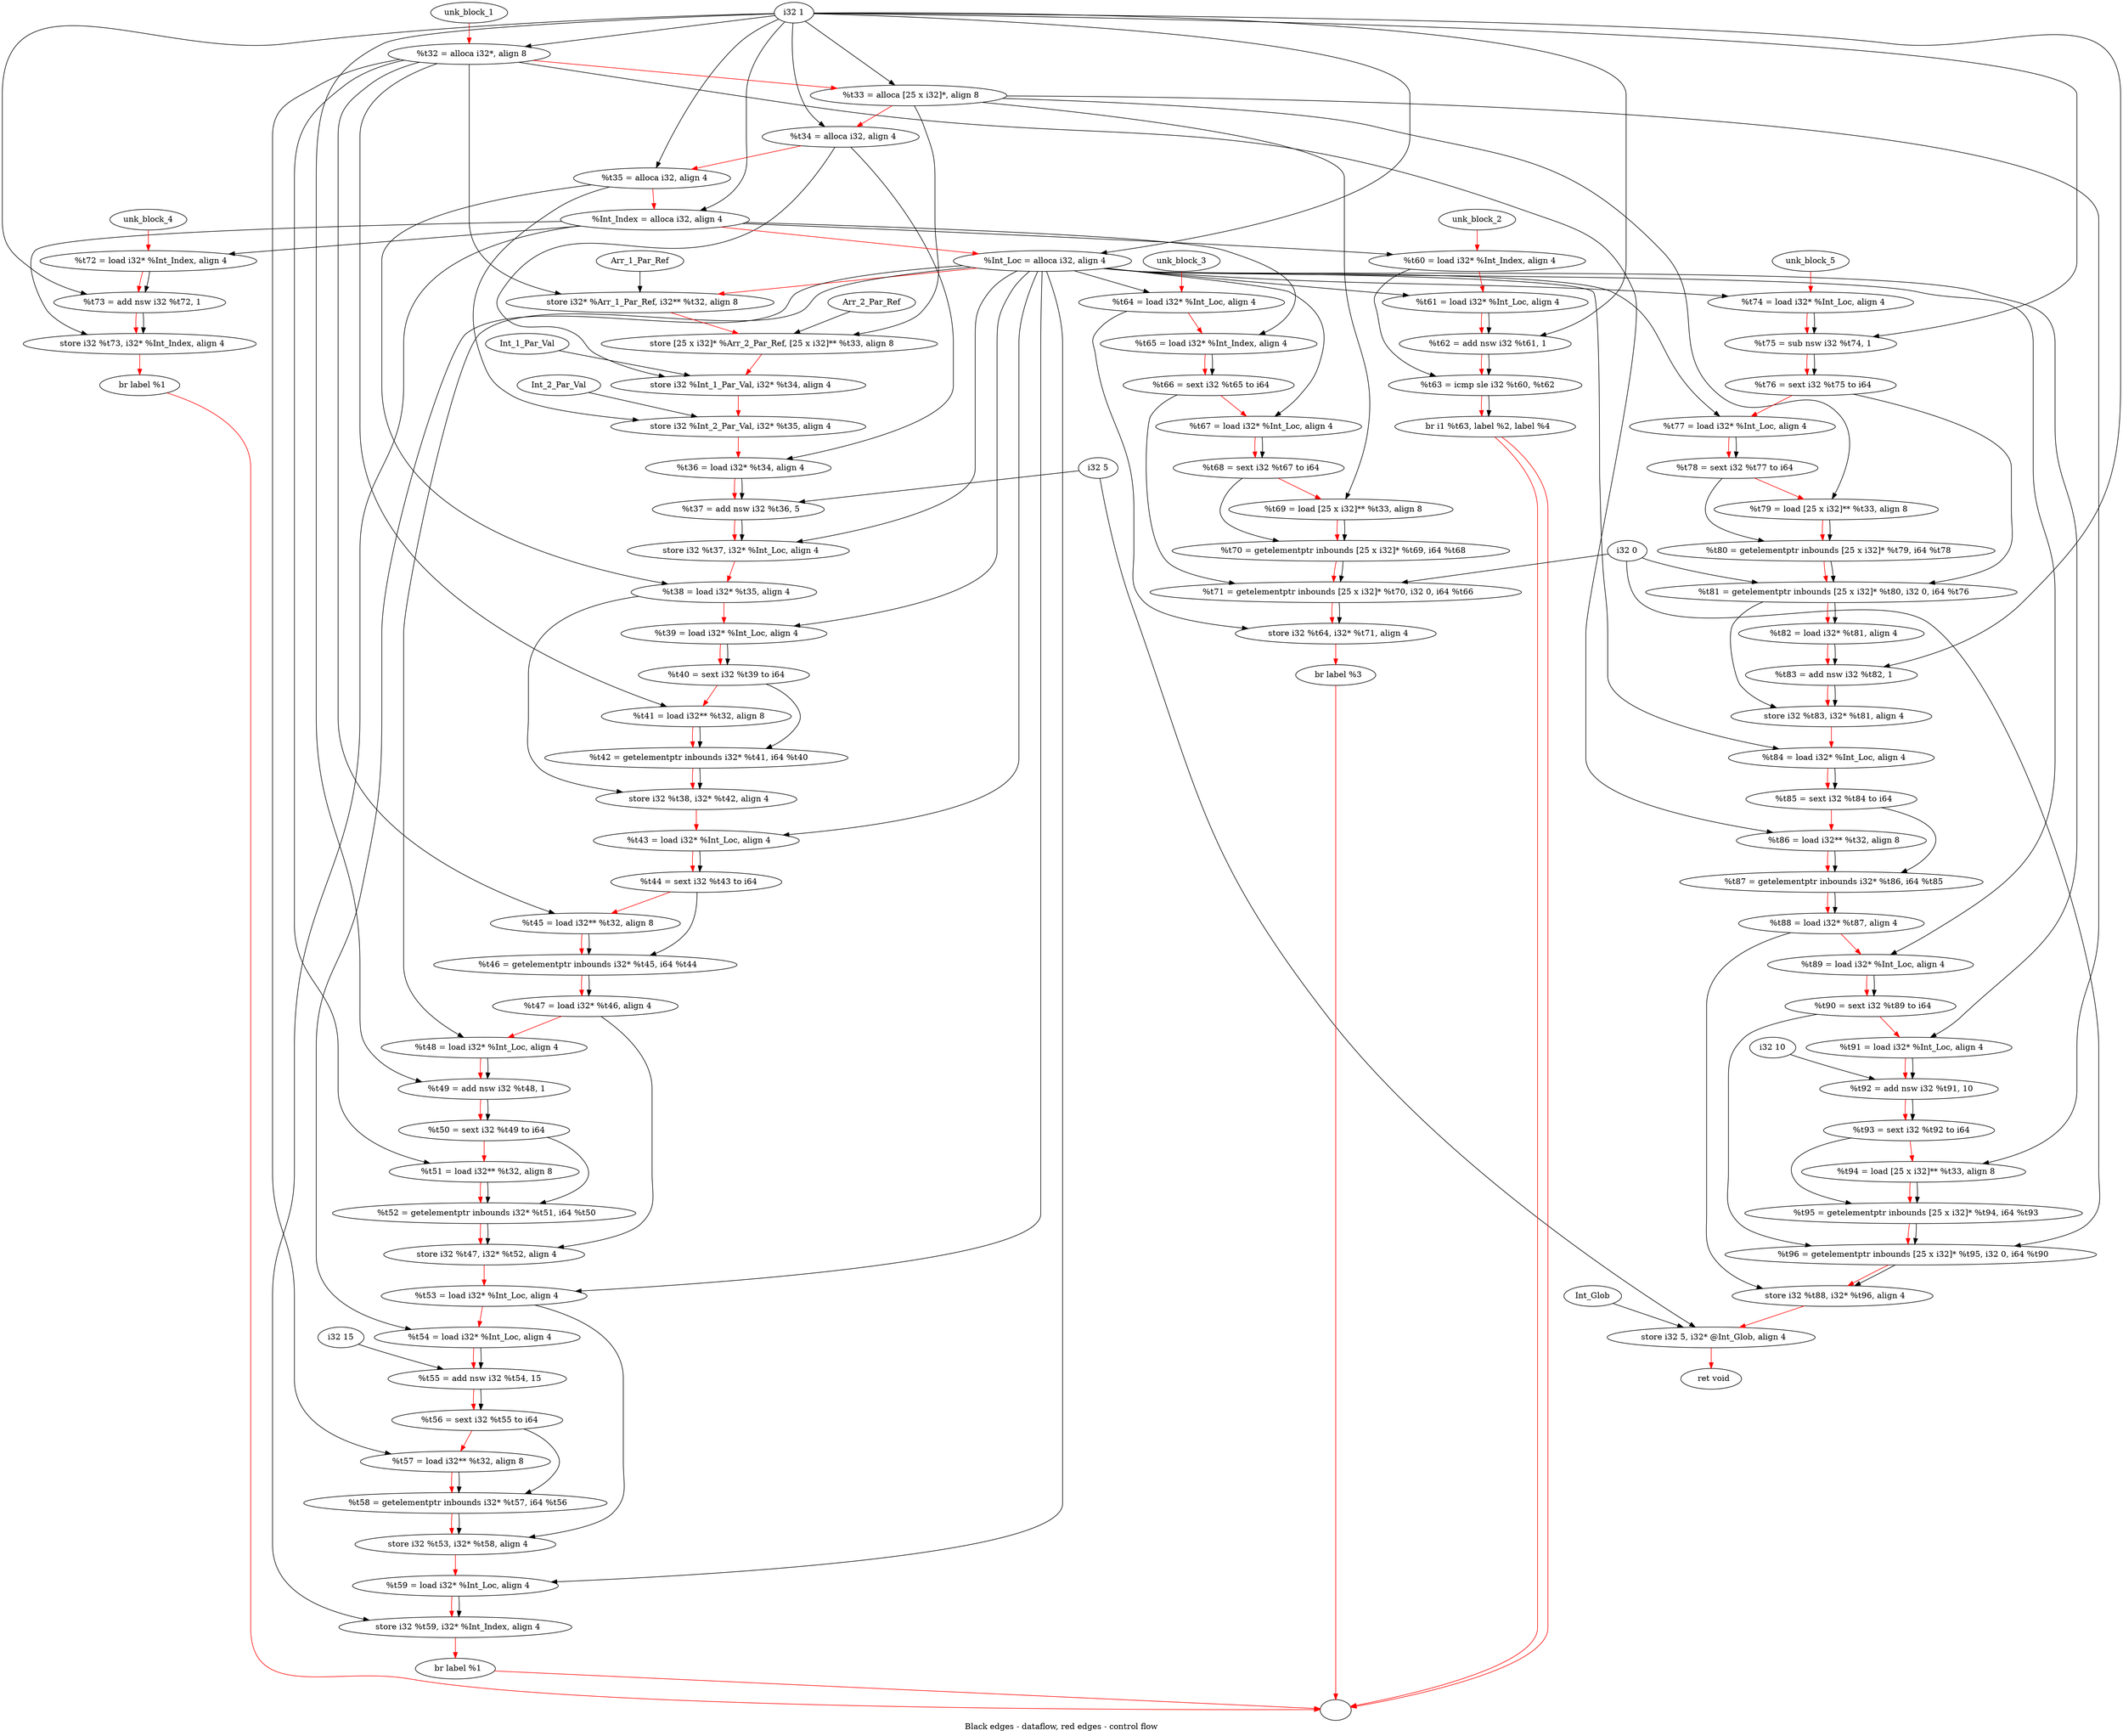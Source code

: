 digraph G {
compound=true
label="Black edges - dataflow, red edges - control flow"
"t32" [label="  %t32 = alloca i32*, align 8"]
"t33" [label="  %t33 = alloca [25 x i32]*, align 8"]
"t34" [label="  %t34 = alloca i32, align 4"]
"t35" [label="  %t35 = alloca i32, align 4"]
"Int_Index" [label="  %Int_Index = alloca i32, align 4"]
"Int_Loc" [label="  %Int_Loc = alloca i32, align 4"]
"_1" [label="  store i32* %Arr_1_Par_Ref, i32** %t32, align 8"]
"_2" [label="  store [25 x i32]* %Arr_2_Par_Ref, [25 x i32]** %t33, align 8"]
"_3" [label="  store i32 %Int_1_Par_Val, i32* %t34, align 4"]
"_4" [label="  store i32 %Int_2_Par_Val, i32* %t35, align 4"]
"t36" [label="  %t36 = load i32* %t34, align 4"]
"t37" [label="  %t37 = add nsw i32 %t36, 5"]
"_5" [label="  store i32 %t37, i32* %Int_Loc, align 4"]
"t38" [label="  %t38 = load i32* %t35, align 4"]
"t39" [label="  %t39 = load i32* %Int_Loc, align 4"]
"t40" [label="  %t40 = sext i32 %t39 to i64"]
"t41" [label="  %t41 = load i32** %t32, align 8"]
"t42" [label="  %t42 = getelementptr inbounds i32* %t41, i64 %t40"]
"_6" [label="  store i32 %t38, i32* %t42, align 4"]
"t43" [label="  %t43 = load i32* %Int_Loc, align 4"]
"t44" [label="  %t44 = sext i32 %t43 to i64"]
"t45" [label="  %t45 = load i32** %t32, align 8"]
"t46" [label="  %t46 = getelementptr inbounds i32* %t45, i64 %t44"]
"t47" [label="  %t47 = load i32* %t46, align 4"]
"t48" [label="  %t48 = load i32* %Int_Loc, align 4"]
"t49" [label="  %t49 = add nsw i32 %t48, 1"]
"t50" [label="  %t50 = sext i32 %t49 to i64"]
"t51" [label="  %t51 = load i32** %t32, align 8"]
"t52" [label="  %t52 = getelementptr inbounds i32* %t51, i64 %t50"]
"_7" [label="  store i32 %t47, i32* %t52, align 4"]
"t53" [label="  %t53 = load i32* %Int_Loc, align 4"]
"t54" [label="  %t54 = load i32* %Int_Loc, align 4"]
"t55" [label="  %t55 = add nsw i32 %t54, 15"]
"t56" [label="  %t56 = sext i32 %t55 to i64"]
"t57" [label="  %t57 = load i32** %t32, align 8"]
"t58" [label="  %t58 = getelementptr inbounds i32* %t57, i64 %t56"]
"_8" [label="  store i32 %t53, i32* %t58, align 4"]
"t59" [label="  %t59 = load i32* %Int_Loc, align 4"]
"_9" [label="  store i32 %t59, i32* %Int_Index, align 4"]
"_10" [label="  br label %1"]
"unk_block_1" -> "t32"[color=red]
"i32 1" -> "t32"
"t32" -> "t33"[color=red weight=2]
"i32 1" -> "t33"
"t33" -> "t34"[color=red weight=2]
"i32 1" -> "t34"
"t34" -> "t35"[color=red weight=2]
"i32 1" -> "t35"
"t35" -> "Int_Index"[color=red weight=2]
"i32 1" -> "Int_Index"
"Int_Index" -> "Int_Loc"[color=red weight=2]
"i32 1" -> "Int_Loc"
"Int_Loc" -> "_1"[color=red weight=2]
"Arr_1_Par_Ref" -> "_1"
"t32" -> "_1"
"_1" -> "_2"[color=red weight=2]
"Arr_2_Par_Ref" -> "_2"
"t33" -> "_2"
"_2" -> "_3"[color=red weight=2]
"Int_1_Par_Val" -> "_3"
"t34" -> "_3"
"_3" -> "_4"[color=red weight=2]
"Int_2_Par_Val" -> "_4"
"t35" -> "_4"
"_4" -> "t36"[color=red weight=2]
"t34" -> "t36"
"t36" -> "t37"[color=red weight=2]
"t36" -> "t37"
"i32 5" -> "t37"
"t37" -> "_5"[color=red weight=2]
"t37" -> "_5"
"Int_Loc" -> "_5"
"_5" -> "t38"[color=red weight=2]
"t35" -> "t38"
"t38" -> "t39"[color=red weight=2]
"Int_Loc" -> "t39"
"t39" -> "t40"[color=red weight=2]
"t39" -> "t40"
"t40" -> "t41"[color=red weight=2]
"t32" -> "t41"
"t41" -> "t42"[color=red weight=2]
"t41" -> "t42"
"t40" -> "t42"
"t42" -> "_6"[color=red weight=2]
"t38" -> "_6"
"t42" -> "_6"
"_6" -> "t43"[color=red weight=2]
"Int_Loc" -> "t43"
"t43" -> "t44"[color=red weight=2]
"t43" -> "t44"
"t44" -> "t45"[color=red weight=2]
"t32" -> "t45"
"t45" -> "t46"[color=red weight=2]
"t45" -> "t46"
"t44" -> "t46"
"t46" -> "t47"[color=red weight=2]
"t46" -> "t47"
"t47" -> "t48"[color=red weight=2]
"Int_Loc" -> "t48"
"t48" -> "t49"[color=red weight=2]
"t48" -> "t49"
"i32 1" -> "t49"
"t49" -> "t50"[color=red weight=2]
"t49" -> "t50"
"t50" -> "t51"[color=red weight=2]
"t32" -> "t51"
"t51" -> "t52"[color=red weight=2]
"t51" -> "t52"
"t50" -> "t52"
"t52" -> "_7"[color=red weight=2]
"t47" -> "_7"
"t52" -> "_7"
"_7" -> "t53"[color=red weight=2]
"Int_Loc" -> "t53"
"t53" -> "t54"[color=red weight=2]
"Int_Loc" -> "t54"
"t54" -> "t55"[color=red weight=2]
"t54" -> "t55"
"i32 15" -> "t55"
"t55" -> "t56"[color=red weight=2]
"t55" -> "t56"
"t56" -> "t57"[color=red weight=2]
"t32" -> "t57"
"t57" -> "t58"[color=red weight=2]
"t57" -> "t58"
"t56" -> "t58"
"t58" -> "_8"[color=red weight=2]
"t53" -> "_8"
"t58" -> "_8"
"_8" -> "t59"[color=red weight=2]
"Int_Loc" -> "t59"
"t59" -> "_9"[color=red weight=2]
"t59" -> "_9"
"Int_Index" -> "_9"
"_9" -> "_10"[color=red weight=2]
"_10" -> ""[color=red]

"t60" [label="  %t60 = load i32* %Int_Index, align 4"]
"t61" [label="  %t61 = load i32* %Int_Loc, align 4"]
"t62" [label="  %t62 = add nsw i32 %t61, 1"]
"t63" [label="  %t63 = icmp sle i32 %t60, %t62"]
"_11" [label="  br i1 %t63, label %2, label %4"]
"unk_block_2" -> "t60"[color=red]
"Int_Index" -> "t60"
"t60" -> "t61"[color=red weight=2]
"Int_Loc" -> "t61"
"t61" -> "t62"[color=red weight=2]
"t61" -> "t62"
"i32 1" -> "t62"
"t62" -> "t63"[color=red weight=2]
"t60" -> "t63"
"t62" -> "t63"
"t63" -> "_11"[color=red weight=2]
"t63" -> "_11"
"_11" -> ""[color=red]
"_11" -> ""[color=red]

"t64" [label="  %t64 = load i32* %Int_Loc, align 4"]
"t65" [label="  %t65 = load i32* %Int_Index, align 4"]
"t66" [label="  %t66 = sext i32 %t65 to i64"]
"t67" [label="  %t67 = load i32* %Int_Loc, align 4"]
"t68" [label="  %t68 = sext i32 %t67 to i64"]
"t69" [label="  %t69 = load [25 x i32]** %t33, align 8"]
"t70" [label="  %t70 = getelementptr inbounds [25 x i32]* %t69, i64 %t68"]
"t71" [label="  %t71 = getelementptr inbounds [25 x i32]* %t70, i32 0, i64 %t66"]
"_12" [label="  store i32 %t64, i32* %t71, align 4"]
"_13" [label="  br label %3"]
"unk_block_3" -> "t64"[color=red]
"Int_Loc" -> "t64"
"t64" -> "t65"[color=red weight=2]
"Int_Index" -> "t65"
"t65" -> "t66"[color=red weight=2]
"t65" -> "t66"
"t66" -> "t67"[color=red weight=2]
"Int_Loc" -> "t67"
"t67" -> "t68"[color=red weight=2]
"t67" -> "t68"
"t68" -> "t69"[color=red weight=2]
"t33" -> "t69"
"t69" -> "t70"[color=red weight=2]
"t69" -> "t70"
"t68" -> "t70"
"t70" -> "t71"[color=red weight=2]
"t70" -> "t71"
"i32 0" -> "t71"
"t66" -> "t71"
"t71" -> "_12"[color=red weight=2]
"t64" -> "_12"
"t71" -> "_12"
"_12" -> "_13"[color=red weight=2]
"_13" -> ""[color=red]

"t72" [label="  %t72 = load i32* %Int_Index, align 4"]
"t73" [label="  %t73 = add nsw i32 %t72, 1"]
"_14" [label="  store i32 %t73, i32* %Int_Index, align 4"]
"_15" [label="  br label %1"]
"unk_block_4" -> "t72"[color=red]
"Int_Index" -> "t72"
"t72" -> "t73"[color=red weight=2]
"t72" -> "t73"
"i32 1" -> "t73"
"t73" -> "_14"[color=red weight=2]
"t73" -> "_14"
"Int_Index" -> "_14"
"_14" -> "_15"[color=red weight=2]
"_15" -> ""[color=red]

"t74" [label="  %t74 = load i32* %Int_Loc, align 4"]
"t75" [label="  %t75 = sub nsw i32 %t74, 1"]
"t76" [label="  %t76 = sext i32 %t75 to i64"]
"t77" [label="  %t77 = load i32* %Int_Loc, align 4"]
"t78" [label="  %t78 = sext i32 %t77 to i64"]
"t79" [label="  %t79 = load [25 x i32]** %t33, align 8"]
"t80" [label="  %t80 = getelementptr inbounds [25 x i32]* %t79, i64 %t78"]
"t81" [label="  %t81 = getelementptr inbounds [25 x i32]* %t80, i32 0, i64 %t76"]
"t82" [label="  %t82 = load i32* %t81, align 4"]
"t83" [label="  %t83 = add nsw i32 %t82, 1"]
"_16" [label="  store i32 %t83, i32* %t81, align 4"]
"t84" [label="  %t84 = load i32* %Int_Loc, align 4"]
"t85" [label="  %t85 = sext i32 %t84 to i64"]
"t86" [label="  %t86 = load i32** %t32, align 8"]
"t87" [label="  %t87 = getelementptr inbounds i32* %t86, i64 %t85"]
"t88" [label="  %t88 = load i32* %t87, align 4"]
"t89" [label="  %t89 = load i32* %Int_Loc, align 4"]
"t90" [label="  %t90 = sext i32 %t89 to i64"]
"t91" [label="  %t91 = load i32* %Int_Loc, align 4"]
"t92" [label="  %t92 = add nsw i32 %t91, 10"]
"t93" [label="  %t93 = sext i32 %t92 to i64"]
"t94" [label="  %t94 = load [25 x i32]** %t33, align 8"]
"t95" [label="  %t95 = getelementptr inbounds [25 x i32]* %t94, i64 %t93"]
"t96" [label="  %t96 = getelementptr inbounds [25 x i32]* %t95, i32 0, i64 %t90"]
"_17" [label="  store i32 %t88, i32* %t96, align 4"]
"_18" [label="  store i32 5, i32* @Int_Glob, align 4"]
"_19" [label="  ret void"]
"unk_block_5" -> "t74"[color=red]
"Int_Loc" -> "t74"
"t74" -> "t75"[color=red weight=2]
"t74" -> "t75"
"i32 1" -> "t75"
"t75" -> "t76"[color=red weight=2]
"t75" -> "t76"
"t76" -> "t77"[color=red weight=2]
"Int_Loc" -> "t77"
"t77" -> "t78"[color=red weight=2]
"t77" -> "t78"
"t78" -> "t79"[color=red weight=2]
"t33" -> "t79"
"t79" -> "t80"[color=red weight=2]
"t79" -> "t80"
"t78" -> "t80"
"t80" -> "t81"[color=red weight=2]
"t80" -> "t81"
"i32 0" -> "t81"
"t76" -> "t81"
"t81" -> "t82"[color=red weight=2]
"t81" -> "t82"
"t82" -> "t83"[color=red weight=2]
"t82" -> "t83"
"i32 1" -> "t83"
"t83" -> "_16"[color=red weight=2]
"t83" -> "_16"
"t81" -> "_16"
"_16" -> "t84"[color=red weight=2]
"Int_Loc" -> "t84"
"t84" -> "t85"[color=red weight=2]
"t84" -> "t85"
"t85" -> "t86"[color=red weight=2]
"t32" -> "t86"
"t86" -> "t87"[color=red weight=2]
"t86" -> "t87"
"t85" -> "t87"
"t87" -> "t88"[color=red weight=2]
"t87" -> "t88"
"t88" -> "t89"[color=red weight=2]
"Int_Loc" -> "t89"
"t89" -> "t90"[color=red weight=2]
"t89" -> "t90"
"t90" -> "t91"[color=red weight=2]
"Int_Loc" -> "t91"
"t91" -> "t92"[color=red weight=2]
"t91" -> "t92"
"i32 10" -> "t92"
"t92" -> "t93"[color=red weight=2]
"t92" -> "t93"
"t93" -> "t94"[color=red weight=2]
"t33" -> "t94"
"t94" -> "t95"[color=red weight=2]
"t94" -> "t95"
"t93" -> "t95"
"t95" -> "t96"[color=red weight=2]
"t95" -> "t96"
"i32 0" -> "t96"
"t90" -> "t96"
"t96" -> "_17"[color=red weight=2]
"t88" -> "_17"
"t96" -> "_17"
"_17" -> "_18"[color=red weight=2]
"i32 5" -> "_18"
"Int_Glob" -> "_18"
"_18" -> "_19"[color=red weight=2]

}
